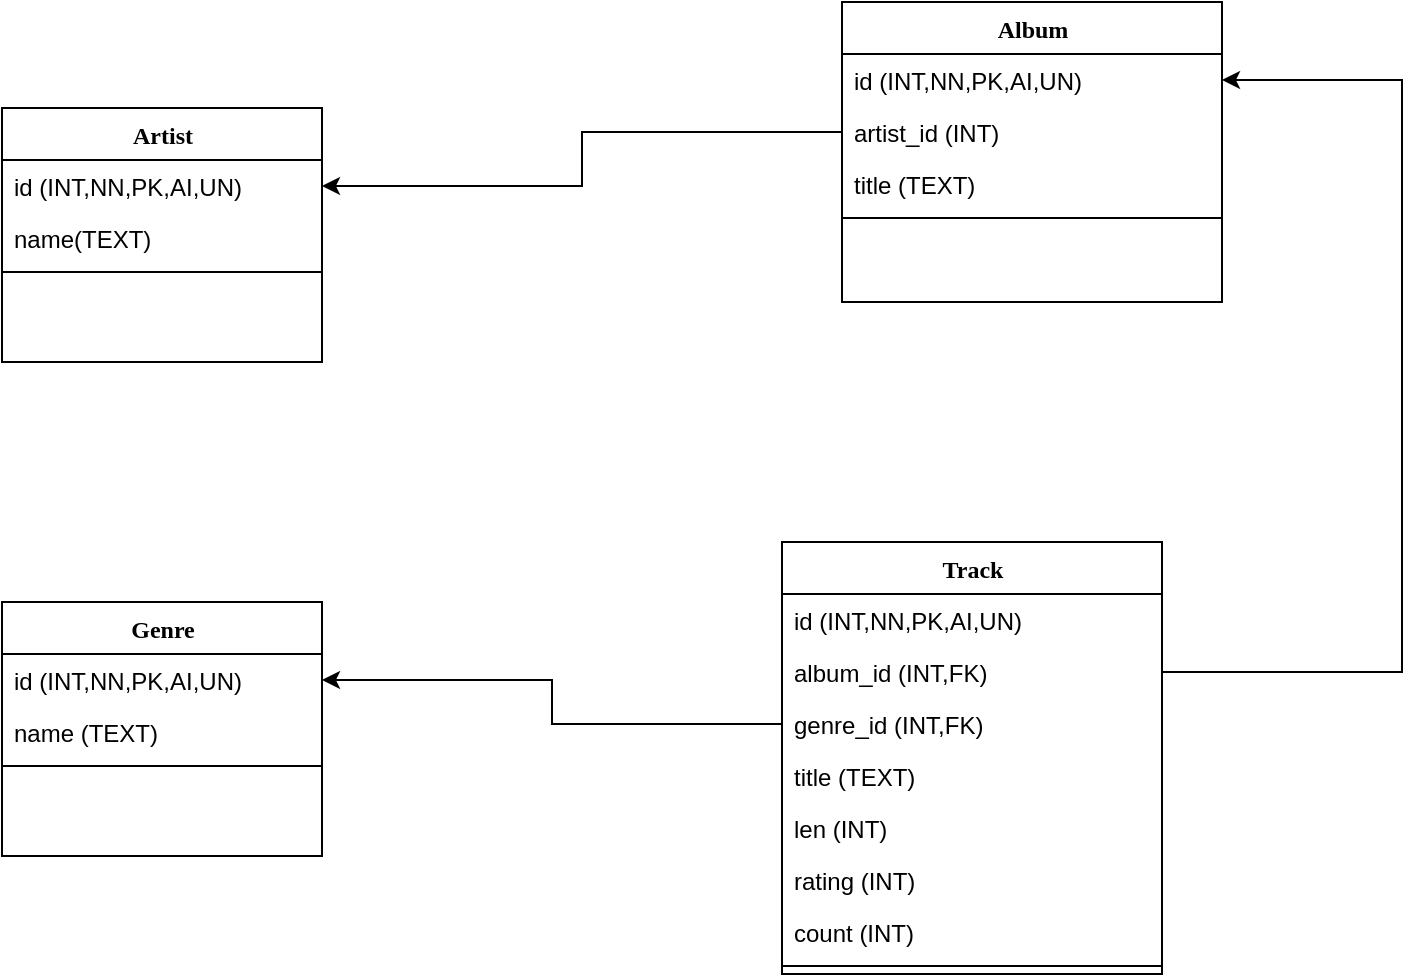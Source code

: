 <mxfile version="19.0.3" type="github">
  <diagram name="Page-1" id="9f46799a-70d6-7492-0946-bef42562c5a5">
    <mxGraphModel dx="1078" dy="769" grid="1" gridSize="10" guides="1" tooltips="1" connect="1" arrows="1" fold="1" page="1" pageScale="1" pageWidth="1100" pageHeight="850" background="none" math="0" shadow="0">
      <root>
        <mxCell id="0" />
        <mxCell id="1" parent="0" />
        <mxCell id="78961159f06e98e8-17" value="Artist" style="swimlane;html=1;fontStyle=1;align=center;verticalAlign=top;childLayout=stackLayout;horizontal=1;startSize=26;horizontalStack=0;resizeParent=1;resizeLast=0;collapsible=1;marginBottom=0;swimlaneFillColor=#ffffff;rounded=0;shadow=0;comic=0;labelBackgroundColor=none;strokeWidth=1;fillColor=none;fontFamily=Verdana;fontSize=12" parent="1" vertex="1">
          <mxGeometry x="90" y="83" width="160" height="127" as="geometry" />
        </mxCell>
        <mxCell id="78961159f06e98e8-21" value="id (INT,NN,PK,AI,UN)" style="text;html=1;strokeColor=none;fillColor=none;align=left;verticalAlign=top;spacingLeft=4;spacingRight=4;whiteSpace=wrap;overflow=hidden;rotatable=0;points=[[0,0.5],[1,0.5]];portConstraint=eastwest;" parent="78961159f06e98e8-17" vertex="1">
          <mxGeometry y="26" width="160" height="26" as="geometry" />
        </mxCell>
        <mxCell id="78961159f06e98e8-23" value="name(TEXT)" style="text;html=1;strokeColor=none;fillColor=none;align=left;verticalAlign=top;spacingLeft=4;spacingRight=4;whiteSpace=wrap;overflow=hidden;rotatable=0;points=[[0,0.5],[1,0.5]];portConstraint=eastwest;" parent="78961159f06e98e8-17" vertex="1">
          <mxGeometry y="52" width="160" height="26" as="geometry" />
        </mxCell>
        <mxCell id="78961159f06e98e8-19" value="" style="line;html=1;strokeWidth=1;fillColor=none;align=left;verticalAlign=middle;spacingTop=-1;spacingLeft=3;spacingRight=3;rotatable=0;labelPosition=right;points=[];portConstraint=eastwest;" parent="78961159f06e98e8-17" vertex="1">
          <mxGeometry y="78" width="160" height="8" as="geometry" />
        </mxCell>
        <mxCell id="VUvpZ1HH0GH1Y0Y18G1u-1" value="Genre" style="swimlane;html=1;fontStyle=1;align=center;verticalAlign=top;childLayout=stackLayout;horizontal=1;startSize=26;horizontalStack=0;resizeParent=1;resizeLast=0;collapsible=1;marginBottom=0;swimlaneFillColor=#ffffff;rounded=0;shadow=0;comic=0;labelBackgroundColor=none;strokeWidth=1;fillColor=none;fontFamily=Verdana;fontSize=12" vertex="1" parent="1">
          <mxGeometry x="90" y="330" width="160" height="127" as="geometry" />
        </mxCell>
        <mxCell id="VUvpZ1HH0GH1Y0Y18G1u-2" value="id (INT,NN,PK,AI,UN)" style="text;html=1;strokeColor=none;fillColor=none;align=left;verticalAlign=top;spacingLeft=4;spacingRight=4;whiteSpace=wrap;overflow=hidden;rotatable=0;points=[[0,0.5],[1,0.5]];portConstraint=eastwest;" vertex="1" parent="VUvpZ1HH0GH1Y0Y18G1u-1">
          <mxGeometry y="26" width="160" height="26" as="geometry" />
        </mxCell>
        <mxCell id="VUvpZ1HH0GH1Y0Y18G1u-3" value="name (TEXT)" style="text;html=1;strokeColor=none;fillColor=none;align=left;verticalAlign=top;spacingLeft=4;spacingRight=4;whiteSpace=wrap;overflow=hidden;rotatable=0;points=[[0,0.5],[1,0.5]];portConstraint=eastwest;" vertex="1" parent="VUvpZ1HH0GH1Y0Y18G1u-1">
          <mxGeometry y="52" width="160" height="26" as="geometry" />
        </mxCell>
        <mxCell id="VUvpZ1HH0GH1Y0Y18G1u-4" value="" style="line;html=1;strokeWidth=1;fillColor=none;align=left;verticalAlign=middle;spacingTop=-1;spacingLeft=3;spacingRight=3;rotatable=0;labelPosition=right;points=[];portConstraint=eastwest;" vertex="1" parent="VUvpZ1HH0GH1Y0Y18G1u-1">
          <mxGeometry y="78" width="160" height="8" as="geometry" />
        </mxCell>
        <mxCell id="VUvpZ1HH0GH1Y0Y18G1u-5" value="Album" style="swimlane;html=1;fontStyle=1;align=center;verticalAlign=top;childLayout=stackLayout;horizontal=1;startSize=26;horizontalStack=0;resizeParent=1;resizeLast=0;collapsible=1;marginBottom=0;swimlaneFillColor=#ffffff;rounded=0;shadow=0;comic=0;labelBackgroundColor=none;strokeWidth=1;fillColor=none;fontFamily=Verdana;fontSize=12" vertex="1" parent="1">
          <mxGeometry x="510" y="30" width="190" height="150" as="geometry" />
        </mxCell>
        <mxCell id="VUvpZ1HH0GH1Y0Y18G1u-6" value="id (INT,NN,PK,AI,UN)" style="text;html=1;strokeColor=none;fillColor=none;align=left;verticalAlign=top;spacingLeft=4;spacingRight=4;whiteSpace=wrap;overflow=hidden;rotatable=0;points=[[0,0.5],[1,0.5]];portConstraint=eastwest;" vertex="1" parent="VUvpZ1HH0GH1Y0Y18G1u-5">
          <mxGeometry y="26" width="190" height="26" as="geometry" />
        </mxCell>
        <mxCell id="VUvpZ1HH0GH1Y0Y18G1u-7" value="artist_id (INT)" style="text;html=1;strokeColor=none;fillColor=none;align=left;verticalAlign=top;spacingLeft=4;spacingRight=4;whiteSpace=wrap;overflow=hidden;rotatable=0;points=[[0,0.5],[1,0.5]];portConstraint=eastwest;" vertex="1" parent="VUvpZ1HH0GH1Y0Y18G1u-5">
          <mxGeometry y="52" width="190" height="26" as="geometry" />
        </mxCell>
        <mxCell id="VUvpZ1HH0GH1Y0Y18G1u-9" value="title (TEXT)" style="text;html=1;strokeColor=none;fillColor=none;align=left;verticalAlign=top;spacingLeft=4;spacingRight=4;whiteSpace=wrap;overflow=hidden;rotatable=0;points=[[0,0.5],[1,0.5]];portConstraint=eastwest;" vertex="1" parent="VUvpZ1HH0GH1Y0Y18G1u-5">
          <mxGeometry y="78" width="190" height="26" as="geometry" />
        </mxCell>
        <mxCell id="VUvpZ1HH0GH1Y0Y18G1u-8" value="" style="line;html=1;strokeWidth=1;fillColor=none;align=left;verticalAlign=middle;spacingTop=-1;spacingLeft=3;spacingRight=3;rotatable=0;labelPosition=right;points=[];portConstraint=eastwest;" vertex="1" parent="VUvpZ1HH0GH1Y0Y18G1u-5">
          <mxGeometry y="104" width="190" height="8" as="geometry" />
        </mxCell>
        <mxCell id="VUvpZ1HH0GH1Y0Y18G1u-12" value="Track" style="swimlane;html=1;fontStyle=1;align=center;verticalAlign=top;childLayout=stackLayout;horizontal=1;startSize=26;horizontalStack=0;resizeParent=1;resizeLast=0;collapsible=1;marginBottom=0;swimlaneFillColor=#ffffff;rounded=0;shadow=0;comic=0;labelBackgroundColor=none;strokeWidth=1;fillColor=none;fontFamily=Verdana;fontSize=12" vertex="1" parent="1">
          <mxGeometry x="480" y="300" width="190" height="216" as="geometry" />
        </mxCell>
        <mxCell id="VUvpZ1HH0GH1Y0Y18G1u-13" value="id (INT,NN,PK,AI,UN)" style="text;html=1;strokeColor=none;fillColor=none;align=left;verticalAlign=top;spacingLeft=4;spacingRight=4;whiteSpace=wrap;overflow=hidden;rotatable=0;points=[[0,0.5],[1,0.5]];portConstraint=eastwest;" vertex="1" parent="VUvpZ1HH0GH1Y0Y18G1u-12">
          <mxGeometry y="26" width="190" height="26" as="geometry" />
        </mxCell>
        <mxCell id="VUvpZ1HH0GH1Y0Y18G1u-14" value="album_id (INT,FK)" style="text;html=1;strokeColor=none;fillColor=none;align=left;verticalAlign=top;spacingLeft=4;spacingRight=4;whiteSpace=wrap;overflow=hidden;rotatable=0;points=[[0,0.5],[1,0.5]];portConstraint=eastwest;" vertex="1" parent="VUvpZ1HH0GH1Y0Y18G1u-12">
          <mxGeometry y="52" width="190" height="26" as="geometry" />
        </mxCell>
        <mxCell id="VUvpZ1HH0GH1Y0Y18G1u-17" value="genre_id (INT,FK)" style="text;html=1;strokeColor=none;fillColor=none;align=left;verticalAlign=top;spacingLeft=4;spacingRight=4;whiteSpace=wrap;overflow=hidden;rotatable=0;points=[[0,0.5],[1,0.5]];portConstraint=eastwest;" vertex="1" parent="VUvpZ1HH0GH1Y0Y18G1u-12">
          <mxGeometry y="78" width="190" height="26" as="geometry" />
        </mxCell>
        <mxCell id="VUvpZ1HH0GH1Y0Y18G1u-15" value="title (TEXT)" style="text;html=1;strokeColor=none;fillColor=none;align=left;verticalAlign=top;spacingLeft=4;spacingRight=4;whiteSpace=wrap;overflow=hidden;rotatable=0;points=[[0,0.5],[1,0.5]];portConstraint=eastwest;" vertex="1" parent="VUvpZ1HH0GH1Y0Y18G1u-12">
          <mxGeometry y="104" width="190" height="26" as="geometry" />
        </mxCell>
        <mxCell id="VUvpZ1HH0GH1Y0Y18G1u-18" value="len (INT)" style="text;html=1;strokeColor=none;fillColor=none;align=left;verticalAlign=top;spacingLeft=4;spacingRight=4;whiteSpace=wrap;overflow=hidden;rotatable=0;points=[[0,0.5],[1,0.5]];portConstraint=eastwest;" vertex="1" parent="VUvpZ1HH0GH1Y0Y18G1u-12">
          <mxGeometry y="130" width="190" height="26" as="geometry" />
        </mxCell>
        <mxCell id="VUvpZ1HH0GH1Y0Y18G1u-19" value="rating (INT)" style="text;html=1;strokeColor=none;fillColor=none;align=left;verticalAlign=top;spacingLeft=4;spacingRight=4;whiteSpace=wrap;overflow=hidden;rotatable=0;points=[[0,0.5],[1,0.5]];portConstraint=eastwest;" vertex="1" parent="VUvpZ1HH0GH1Y0Y18G1u-12">
          <mxGeometry y="156" width="190" height="26" as="geometry" />
        </mxCell>
        <mxCell id="VUvpZ1HH0GH1Y0Y18G1u-20" value="count (INT)" style="text;html=1;strokeColor=none;fillColor=none;align=left;verticalAlign=top;spacingLeft=4;spacingRight=4;whiteSpace=wrap;overflow=hidden;rotatable=0;points=[[0,0.5],[1,0.5]];portConstraint=eastwest;" vertex="1" parent="VUvpZ1HH0GH1Y0Y18G1u-12">
          <mxGeometry y="182" width="190" height="26" as="geometry" />
        </mxCell>
        <mxCell id="VUvpZ1HH0GH1Y0Y18G1u-16" value="" style="line;html=1;strokeWidth=1;fillColor=none;align=left;verticalAlign=middle;spacingTop=-1;spacingLeft=3;spacingRight=3;rotatable=0;labelPosition=right;points=[];portConstraint=eastwest;" vertex="1" parent="VUvpZ1HH0GH1Y0Y18G1u-12">
          <mxGeometry y="208" width="190" height="8" as="geometry" />
        </mxCell>
        <mxCell id="VUvpZ1HH0GH1Y0Y18G1u-21" style="edgeStyle=orthogonalEdgeStyle;rounded=0;orthogonalLoop=1;jettySize=auto;html=1;entryX=1;entryY=0.5;entryDx=0;entryDy=0;" edge="1" parent="1" source="VUvpZ1HH0GH1Y0Y18G1u-14" target="VUvpZ1HH0GH1Y0Y18G1u-6">
          <mxGeometry relative="1" as="geometry">
            <Array as="points">
              <mxPoint x="790" y="365" />
              <mxPoint x="790" y="69" />
            </Array>
          </mxGeometry>
        </mxCell>
        <mxCell id="VUvpZ1HH0GH1Y0Y18G1u-22" style="edgeStyle=orthogonalEdgeStyle;rounded=0;orthogonalLoop=1;jettySize=auto;html=1;" edge="1" parent="1" source="VUvpZ1HH0GH1Y0Y18G1u-7" target="78961159f06e98e8-21">
          <mxGeometry relative="1" as="geometry" />
        </mxCell>
        <mxCell id="VUvpZ1HH0GH1Y0Y18G1u-23" style="edgeStyle=orthogonalEdgeStyle;rounded=0;orthogonalLoop=1;jettySize=auto;html=1;" edge="1" parent="1" source="VUvpZ1HH0GH1Y0Y18G1u-17" target="VUvpZ1HH0GH1Y0Y18G1u-2">
          <mxGeometry relative="1" as="geometry" />
        </mxCell>
      </root>
    </mxGraphModel>
  </diagram>
</mxfile>

